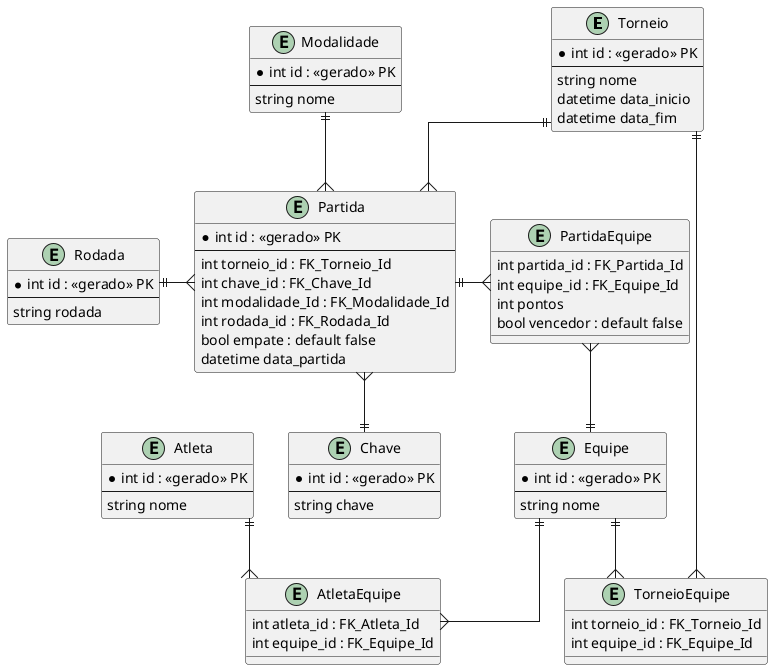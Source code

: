 @startuml Torneio
skinparam Linetype ortho
entity Torneio{
    * int id : <<gerado>> PK
    ---
    string nome
    datetime data_inicio
    datetime data_fim
}
entity Atleta{
    * int id : <<gerado>> PK
    ---
    string nome
}
entity Equipe{
    * int id : <<gerado>> PK
    ---
    string nome
}
entity AtletaEquipe{
    int atleta_id : FK_Atleta_Id
    int equipe_id : FK_Equipe_Id
}
entity Modalidade{
    * int id : <<gerado>> PK
    ---
    string nome
}
entity Rodada{
    * int id : <<gerado>> PK
    ---
    string rodada
}
entity Partida{
    * int id : <<gerado>> PK
    ---
    int torneio_id : FK_Torneio_Id
    int chave_id : FK_Chave_Id
    int modalidade_Id : FK_Modalidade_Id
    int rodada_id : FK_Rodada_Id
    bool empate : default false
    datetime data_partida
}
entity PartidaEquipe{
    int partida_id : FK_Partida_Id
    int equipe_id : FK_Equipe_Id
    int pontos
    bool vencedor : default false
}
entity Chave{
    * int id : <<gerado>> PK
    ---
    string chave
}
entity TorneioEquipe{
    int torneio_id : FK_Torneio_Id
    int equipe_id : FK_Equipe_Id
}
Atleta ||--{ AtletaEquipe
Equipe ||--{ AtletaEquipe
Modalidade ||--{ Partida
Rodada ||-right-{ Partida
Torneio ||--{ Partida
Chave ||-up-{ Partida

Partida ||-right-{ PartidaEquipe
Equipe ||-up-{ PartidaEquipe

Torneio ||--{ TorneioEquipe
Equipe ||--{ TorneioEquipe
@enduml